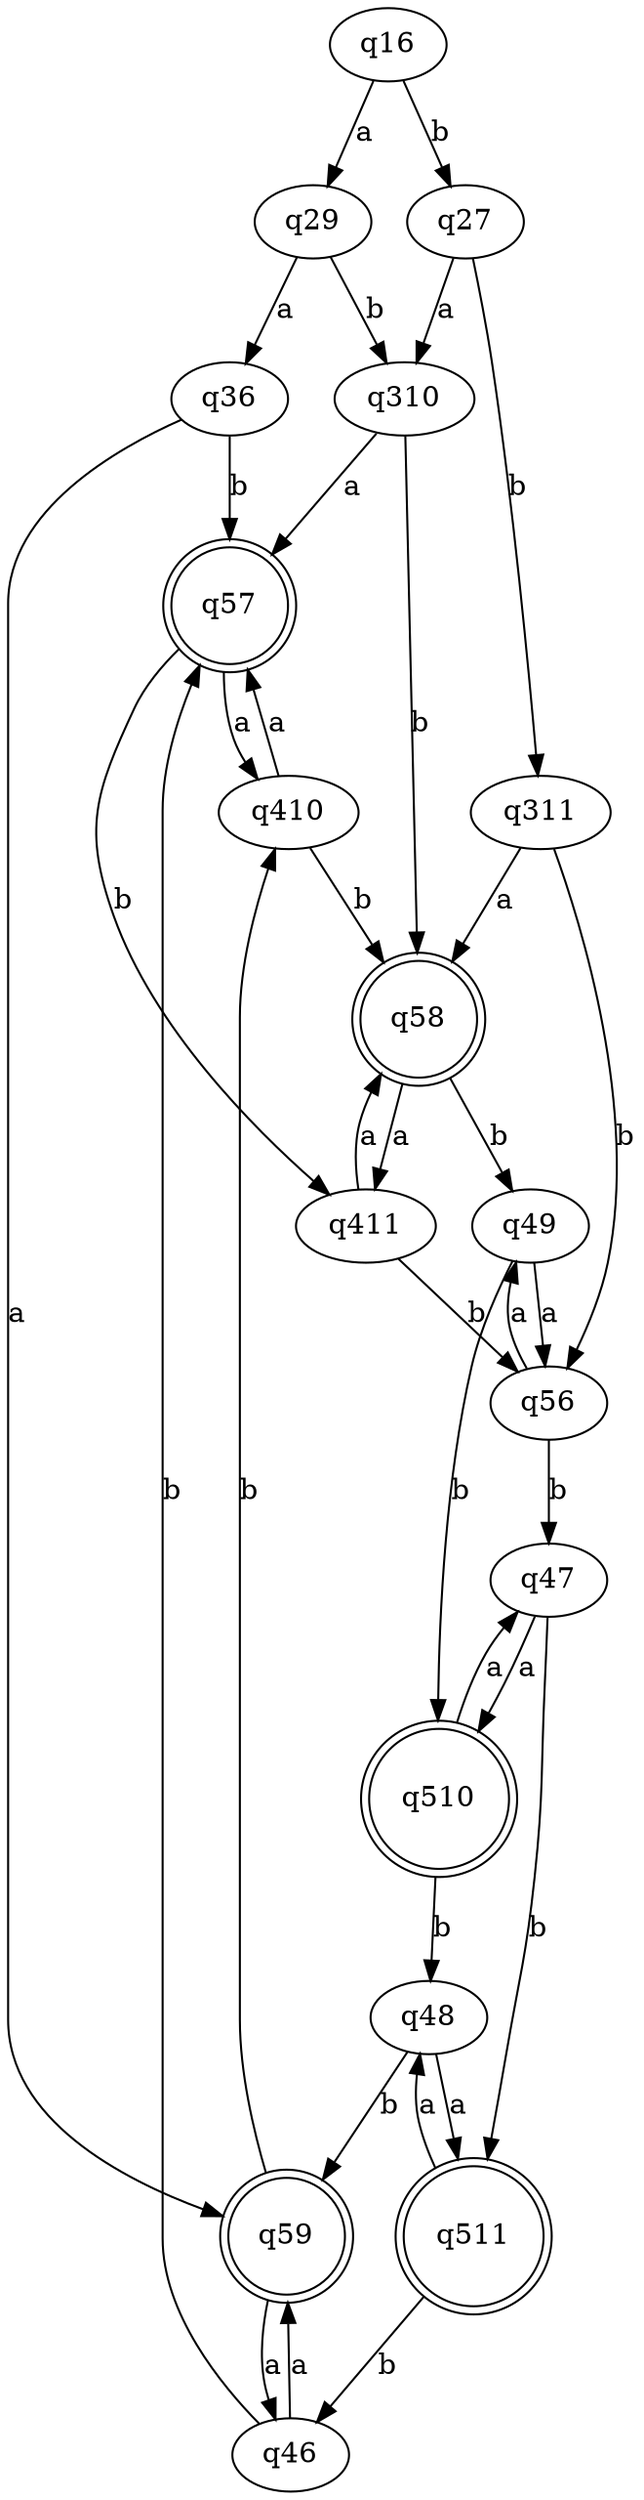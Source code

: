 digraph G5
{
    n16 [label = q16]
    n27 [label = q27]
    n29 [label = q29]
    n36 [label = q36]
    n310 [label = q310]
    n311 [label = q311]
    n46 [label = q46]
    n47 [label = q47]
    n48 [label = q48]
    n49 [label = q49]
    n410 [label = q410]
    n411 [label = q411]
    n56 [label = q56]
    n57 [label = q57, shape = doublecircle]
    n58 [label = q58, shape = doublecircle]
    n59 [label = q59, shape = doublecircle]
    n510 [label = q510, shape = doublecircle]
    n511 [label = q511, shape = doublecircle]
    
    n16 -> n29 [label = "a"]
    n16 -> n27 [label = "b"]
    
    n27 -> n310 [label = "a"]
    n27 -> n311 [label = "b"]
    n29 -> n36 [label = "a"]
    n29 -> n310 [label = "b"]
    
    n36 -> n59 [label = "a"]
    n36 -> n57 [label = "b"]
    n310 -> n57 [label = "a"]
    n310 -> n58 [label = "b"]
    n311 -> n58 [label = "a"]
    n311 -> n56 [label = "b"]
    
    n46 -> n59 [label = "a"]
    n46 -> n57 [label = "b"]
    n47 -> n510 [label = "a"]
    n47 -> n511 [label = "b"]
    n48 -> n511 [label = "a"]
    n48 -> n59 [label = "b"]
    n49 -> n56 [label = "a"]
    n49 -> n510 [label = "b"]
    n410 -> n57 [label = "a"]
    n410 -> n58 [label = "b"]
    n411 -> n58 [label = "a"]
    n411 -> n56 [label = "b"]
    
    n56 -> n49 [label = "a"]
    n56 -> n47 [label = "b"]
    n57 -> n410 [label = "a"]
    n57 -> n411 [label = "b"]
    n58 -> n411 [label = "a"]
    n58 -> n49 [label = "b"]
    n59 -> n46 [label = "a"]
    n59 -> n410 [label = "b"]
    n510 -> n47 [label = "a"]
    n510 -> n48 [label = "b"]
    n511 -> n48 [label = "a"]
    n511 -> n46 [label = "b"]
}
